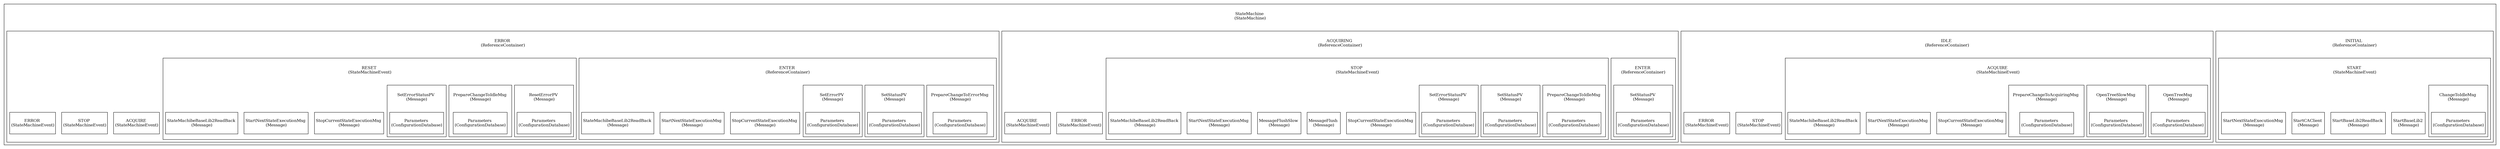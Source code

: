 digraph G {
bgcolor=white
subgraph cluster_StateMachine {
label=<<TABLE border="0" cellborder="0"><TR><TD width="60" height="60"><font point-size="12">StateMachine <BR/>(StateMachine)</font></TD></TR></TABLE>>
subgraph cluster_StateMachineINITIAL {
label=<<TABLE border="0" cellborder="0"><TR><TD width="60" height="60"><font point-size="12">INITIAL <BR/>(ReferenceContainer)</font></TD></TR></TABLE>>
subgraph cluster_StateMachineINITIALSTART {
label=<<TABLE border="0" cellborder="0"><TR><TD width="60" height="60"><font point-size="12">START <BR/>(StateMachineEvent)</font></TD></TR></TABLE>>
StateMachineINITIALSTARTStartBaseLib2 [margin=0, shape=record, style=filled, fillcolor=white, color=black,label=<<TABLE border="0" cellborder="0"><TR><TD width="60" height="60"><font point-size="12">StartBaseLib2 <BR/>(Message)</font></TD></TR></TABLE>>]
StateMachineINITIALSTARTStartBaseLib2ReadBack [margin=0, shape=record, style=filled, fillcolor=white, color=black,label=<<TABLE border="0" cellborder="0"><TR><TD width="60" height="60"><font point-size="12">StartBaseLib2ReadBack <BR/>(Message)</font></TD></TR></TABLE>>]
StateMachineINITIALSTARTStartCAClient [margin=0, shape=record, style=filled, fillcolor=white, color=black,label=<<TABLE border="0" cellborder="0"><TR><TD width="60" height="60"><font point-size="12">StartCAClient <BR/>(Message)</font></TD></TR></TABLE>>]
subgraph cluster_StateMachineINITIALSTARTChangeToIdleMsg {
label=<<TABLE border="0" cellborder="0"><TR><TD width="60" height="60"><font point-size="12">ChangeToIdleMsg <BR/>(Message)</font></TD></TR></TABLE>>
StateMachineINITIALSTARTChangeToIdleMsgParameters [margin=0, shape=record, style=filled, fillcolor=white, color=black,label=<<TABLE border="0" cellborder="0"><TR><TD width="60" height="60"><font point-size="12">Parameters <BR/>(ConfigurationDatabase)</font></TD></TR></TABLE>>]
}
StateMachineINITIALSTARTStartNextStateExecutionMsg [margin=0, shape=record, style=filled, fillcolor=white, color=black,label=<<TABLE border="0" cellborder="0"><TR><TD width="60" height="60"><font point-size="12">StartNextStateExecutionMsg <BR/>(Message)</font></TD></TR></TABLE>>]
}
}
subgraph cluster_StateMachineIDLE {
label=<<TABLE border="0" cellborder="0"><TR><TD width="60" height="60"><font point-size="12">IDLE <BR/>(ReferenceContainer)</font></TD></TR></TABLE>>
subgraph cluster_StateMachineIDLEACQUIRE {
label=<<TABLE border="0" cellborder="0"><TR><TD width="60" height="60"><font point-size="12">ACQUIRE <BR/>(StateMachineEvent)</font></TD></TR></TABLE>>
subgraph cluster_StateMachineIDLEACQUIREOpenTreeMsg {
label=<<TABLE border="0" cellborder="0"><TR><TD width="60" height="60"><font point-size="12">OpenTreeMsg <BR/>(Message)</font></TD></TR></TABLE>>
StateMachineIDLEACQUIREOpenTreeMsgParameters [margin=0, shape=record, style=filled, fillcolor=white, color=black,label=<<TABLE border="0" cellborder="0"><TR><TD width="60" height="60"><font point-size="12">Parameters <BR/>(ConfigurationDatabase)</font></TD></TR></TABLE>>]
}
subgraph cluster_StateMachineIDLEACQUIREOpenTreeSlowMsg {
label=<<TABLE border="0" cellborder="0"><TR><TD width="60" height="60"><font point-size="12">OpenTreeSlowMsg <BR/>(Message)</font></TD></TR></TABLE>>
StateMachineIDLEACQUIREOpenTreeSlowMsgParameters [margin=0, shape=record, style=filled, fillcolor=white, color=black,label=<<TABLE border="0" cellborder="0"><TR><TD width="60" height="60"><font point-size="12">Parameters <BR/>(ConfigurationDatabase)</font></TD></TR></TABLE>>]
}
subgraph cluster_StateMachineIDLEACQUIREPrepareChangeToAcquiringMsg {
label=<<TABLE border="0" cellborder="0"><TR><TD width="60" height="60"><font point-size="12">PrepareChangeToAcquiringMsg <BR/>(Message)</font></TD></TR></TABLE>>
StateMachineIDLEACQUIREPrepareChangeToAcquiringMsgParameters [margin=0, shape=record, style=filled, fillcolor=white, color=black,label=<<TABLE border="0" cellborder="0"><TR><TD width="60" height="60"><font point-size="12">Parameters <BR/>(ConfigurationDatabase)</font></TD></TR></TABLE>>]
}
StateMachineIDLEACQUIREStopCurrentStateExecutionMsg [margin=0, shape=record, style=filled, fillcolor=white, color=black,label=<<TABLE border="0" cellborder="0"><TR><TD width="60" height="60"><font point-size="12">StopCurrentStateExecutionMsg <BR/>(Message)</font></TD></TR></TABLE>>]
StateMachineIDLEACQUIREStartNextStateExecutionMsg [margin=0, shape=record, style=filled, fillcolor=white, color=black,label=<<TABLE border="0" cellborder="0"><TR><TD width="60" height="60"><font point-size="12">StartNextStateExecutionMsg <BR/>(Message)</font></TD></TR></TABLE>>]
StateMachineIDLEACQUIREStateMachibeBaseLib2ReadBack [margin=0, shape=record, style=filled, fillcolor=white, color=black,label=<<TABLE border="0" cellborder="0"><TR><TD width="60" height="60"><font point-size="12">StateMachibeBaseLib2ReadBack <BR/>(Message)</font></TD></TR></TABLE>>]
}
StateMachineIDLESTOP [margin=0, shape=record, style=filled, fillcolor=white, color=black,label=<<TABLE border="0" cellborder="0"><TR><TD width="60" height="60"><font point-size="12">STOP <BR/>(StateMachineEvent)</font></TD></TR></TABLE>>]
StateMachineIDLEERROR [margin=0, shape=record, style=filled, fillcolor=white, color=black,label=<<TABLE border="0" cellborder="0"><TR><TD width="60" height="60"><font point-size="12">ERROR <BR/>(StateMachineEvent)</font></TD></TR></TABLE>>]
}
subgraph cluster_StateMachineACQUIRING {
label=<<TABLE border="0" cellborder="0"><TR><TD width="60" height="60"><font point-size="12">ACQUIRING <BR/>(ReferenceContainer)</font></TD></TR></TABLE>>
subgraph cluster_StateMachineACQUIRINGENTER {
label=<<TABLE border="0" cellborder="0"><TR><TD width="60" height="60"><font point-size="12">ENTER <BR/>(ReferenceContainer)</font></TD></TR></TABLE>>
subgraph cluster_StateMachineACQUIRINGENTERSetStatusPV {
label=<<TABLE border="0" cellborder="0"><TR><TD width="60" height="60"><font point-size="12">SetStatusPV <BR/>(Message)</font></TD></TR></TABLE>>
StateMachineACQUIRINGENTERSetStatusPVParameters [margin=0, shape=record, style=filled, fillcolor=white, color=black,label=<<TABLE border="0" cellborder="0"><TR><TD width="60" height="60"><font point-size="12">Parameters <BR/>(ConfigurationDatabase)</font></TD></TR></TABLE>>]
}
}
StateMachineACQUIRINGERROR [margin=0, shape=record, style=filled, fillcolor=white, color=black,label=<<TABLE border="0" cellborder="0"><TR><TD width="60" height="60"><font point-size="12">ERROR <BR/>(StateMachineEvent)</font></TD></TR></TABLE>>]
subgraph cluster_StateMachineACQUIRINGSTOP {
label=<<TABLE border="0" cellborder="0"><TR><TD width="60" height="60"><font point-size="12">STOP <BR/>(StateMachineEvent)</font></TD></TR></TABLE>>
StateMachineACQUIRINGSTOPStopCurrentStateExecutionMsg [margin=0, shape=record, style=filled, fillcolor=white, color=black,label=<<TABLE border="0" cellborder="0"><TR><TD width="60" height="60"><font point-size="12">StopCurrentStateExecutionMsg <BR/>(Message)</font></TD></TR></TABLE>>]
StateMachineACQUIRINGSTOPMessageFlush [margin=0, shape=record, style=filled, fillcolor=white, color=black,label=<<TABLE border="0" cellborder="0"><TR><TD width="60" height="60"><font point-size="12">MessageFlush <BR/>(Message)</font></TD></TR></TABLE>>]
StateMachineACQUIRINGSTOPMessageFlushSlow [margin=0, shape=record, style=filled, fillcolor=white, color=black,label=<<TABLE border="0" cellborder="0"><TR><TD width="60" height="60"><font point-size="12">MessageFlushSlow <BR/>(Message)</font></TD></TR></TABLE>>]
subgraph cluster_StateMachineACQUIRINGSTOPPrepareChangeToIdleMsg {
label=<<TABLE border="0" cellborder="0"><TR><TD width="60" height="60"><font point-size="12">PrepareChangeToIdleMsg <BR/>(Message)</font></TD></TR></TABLE>>
StateMachineACQUIRINGSTOPPrepareChangeToIdleMsgParameters [margin=0, shape=record, style=filled, fillcolor=white, color=black,label=<<TABLE border="0" cellborder="0"><TR><TD width="60" height="60"><font point-size="12">Parameters <BR/>(ConfigurationDatabase)</font></TD></TR></TABLE>>]
}
subgraph cluster_StateMachineACQUIRINGSTOPSetStatusPV {
label=<<TABLE border="0" cellborder="0"><TR><TD width="60" height="60"><font point-size="12">SetStatusPV <BR/>(Message)</font></TD></TR></TABLE>>
StateMachineACQUIRINGSTOPSetStatusPVParameters [margin=0, shape=record, style=filled, fillcolor=white, color=black,label=<<TABLE border="0" cellborder="0"><TR><TD width="60" height="60"><font point-size="12">Parameters <BR/>(ConfigurationDatabase)</font></TD></TR></TABLE>>]
}
subgraph cluster_StateMachineACQUIRINGSTOPSetErrorStatusPV {
label=<<TABLE border="0" cellborder="0"><TR><TD width="60" height="60"><font point-size="12">SetErrorStatusPV <BR/>(Message)</font></TD></TR></TABLE>>
StateMachineACQUIRINGSTOPSetErrorStatusPVParameters [margin=0, shape=record, style=filled, fillcolor=white, color=black,label=<<TABLE border="0" cellborder="0"><TR><TD width="60" height="60"><font point-size="12">Parameters <BR/>(ConfigurationDatabase)</font></TD></TR></TABLE>>]
}
StateMachineACQUIRINGSTOPStartNextStateExecutionMsg [margin=0, shape=record, style=filled, fillcolor=white, color=black,label=<<TABLE border="0" cellborder="0"><TR><TD width="60" height="60"><font point-size="12">StartNextStateExecutionMsg <BR/>(Message)</font></TD></TR></TABLE>>]
StateMachineACQUIRINGSTOPStateMachibeBaseLib2ReadBack [margin=0, shape=record, style=filled, fillcolor=white, color=black,label=<<TABLE border="0" cellborder="0"><TR><TD width="60" height="60"><font point-size="12">StateMachibeBaseLib2ReadBack <BR/>(Message)</font></TD></TR></TABLE>>]
}
StateMachineACQUIRINGACQUIRE [margin=0, shape=record, style=filled, fillcolor=white, color=black,label=<<TABLE border="0" cellborder="0"><TR><TD width="60" height="60"><font point-size="12">ACQUIRE <BR/>(StateMachineEvent)</font></TD></TR></TABLE>>]
}
subgraph cluster_StateMachineERROR {
label=<<TABLE border="0" cellborder="0"><TR><TD width="60" height="60"><font point-size="12">ERROR <BR/>(ReferenceContainer)</font></TD></TR></TABLE>>
subgraph cluster_StateMachineERRORENTER {
label=<<TABLE border="0" cellborder="0"><TR><TD width="60" height="60"><font point-size="12">ENTER <BR/>(ReferenceContainer)</font></TD></TR></TABLE>>
StateMachineERRORENTERStopCurrentStateExecutionMsg [margin=0, shape=record, style=filled, fillcolor=white, color=black,label=<<TABLE border="0" cellborder="0"><TR><TD width="60" height="60"><font point-size="12">StopCurrentStateExecutionMsg <BR/>(Message)</font></TD></TR></TABLE>>]
subgraph cluster_StateMachineERRORENTERPrepareChangeToErrorMsg {
label=<<TABLE border="0" cellborder="0"><TR><TD width="60" height="60"><font point-size="12">PrepareChangeToErrorMsg <BR/>(Message)</font></TD></TR></TABLE>>
StateMachineERRORENTERPrepareChangeToErrorMsgParameters [margin=0, shape=record, style=filled, fillcolor=white, color=black,label=<<TABLE border="0" cellborder="0"><TR><TD width="60" height="60"><font point-size="12">Parameters <BR/>(ConfigurationDatabase)</font></TD></TR></TABLE>>]
}
StateMachineERRORENTERStartNextStateExecutionMsg [margin=0, shape=record, style=filled, fillcolor=white, color=black,label=<<TABLE border="0" cellborder="0"><TR><TD width="60" height="60"><font point-size="12">StartNextStateExecutionMsg <BR/>(Message)</font></TD></TR></TABLE>>]
subgraph cluster_StateMachineERRORENTERSetStatusPV {
label=<<TABLE border="0" cellborder="0"><TR><TD width="60" height="60"><font point-size="12">SetStatusPV <BR/>(Message)</font></TD></TR></TABLE>>
StateMachineERRORENTERSetStatusPVParameters [margin=0, shape=record, style=filled, fillcolor=white, color=black,label=<<TABLE border="0" cellborder="0"><TR><TD width="60" height="60"><font point-size="12">Parameters <BR/>(ConfigurationDatabase)</font></TD></TR></TABLE>>]
}
subgraph cluster_StateMachineERRORENTERSetErrorPV {
label=<<TABLE border="0" cellborder="0"><TR><TD width="60" height="60"><font point-size="12">SetErrorPV <BR/>(Message)</font></TD></TR></TABLE>>
StateMachineERRORENTERSetErrorPVParameters [margin=0, shape=record, style=filled, fillcolor=white, color=black,label=<<TABLE border="0" cellborder="0"><TR><TD width="60" height="60"><font point-size="12">Parameters <BR/>(ConfigurationDatabase)</font></TD></TR></TABLE>>]
}
StateMachineERRORENTERStateMachibeBaseLib2ReadBack [margin=0, shape=record, style=filled, fillcolor=white, color=black,label=<<TABLE border="0" cellborder="0"><TR><TD width="60" height="60"><font point-size="12">StateMachibeBaseLib2ReadBack <BR/>(Message)</font></TD></TR></TABLE>>]
}
subgraph cluster_StateMachineERRORRESET {
label=<<TABLE border="0" cellborder="0"><TR><TD width="60" height="60"><font point-size="12">RESET <BR/>(StateMachineEvent)</font></TD></TR></TABLE>>
StateMachineERRORRESETStopCurrentStateExecutionMsg [margin=0, shape=record, style=filled, fillcolor=white, color=black,label=<<TABLE border="0" cellborder="0"><TR><TD width="60" height="60"><font point-size="12">StopCurrentStateExecutionMsg <BR/>(Message)</font></TD></TR></TABLE>>]
subgraph cluster_StateMachineERRORRESETResetErrorPV {
label=<<TABLE border="0" cellborder="0"><TR><TD width="60" height="60"><font point-size="12">ResetErrorPV <BR/>(Message)</font></TD></TR></TABLE>>
StateMachineERRORRESETResetErrorPVParameters [margin=0, shape=record, style=filled, fillcolor=white, color=black,label=<<TABLE border="0" cellborder="0"><TR><TD width="60" height="60"><font point-size="12">Parameters <BR/>(ConfigurationDatabase)</font></TD></TR></TABLE>>]
}
subgraph cluster_StateMachineERRORRESETPrepareChangeToIdleMsg {
label=<<TABLE border="0" cellborder="0"><TR><TD width="60" height="60"><font point-size="12">PrepareChangeToIdleMsg <BR/>(Message)</font></TD></TR></TABLE>>
StateMachineERRORRESETPrepareChangeToIdleMsgParameters [margin=0, shape=record, style=filled, fillcolor=white, color=black,label=<<TABLE border="0" cellborder="0"><TR><TD width="60" height="60"><font point-size="12">Parameters <BR/>(ConfigurationDatabase)</font></TD></TR></TABLE>>]
}
StateMachineERRORRESETStartNextStateExecutionMsg [margin=0, shape=record, style=filled, fillcolor=white, color=black,label=<<TABLE border="0" cellborder="0"><TR><TD width="60" height="60"><font point-size="12">StartNextStateExecutionMsg <BR/>(Message)</font></TD></TR></TABLE>>]
subgraph cluster_StateMachineERRORRESETSetErrorStatusPV {
label=<<TABLE border="0" cellborder="0"><TR><TD width="60" height="60"><font point-size="12">SetErrorStatusPV <BR/>(Message)</font></TD></TR></TABLE>>
StateMachineERRORRESETSetErrorStatusPVParameters [margin=0, shape=record, style=filled, fillcolor=white, color=black,label=<<TABLE border="0" cellborder="0"><TR><TD width="60" height="60"><font point-size="12">Parameters <BR/>(ConfigurationDatabase)</font></TD></TR></TABLE>>]
}
StateMachineERRORRESETStateMachibeBaseLib2ReadBack [margin=0, shape=record, style=filled, fillcolor=white, color=black,label=<<TABLE border="0" cellborder="0"><TR><TD width="60" height="60"><font point-size="12">StateMachibeBaseLib2ReadBack <BR/>(Message)</font></TD></TR></TABLE>>]
}
StateMachineERRORACQUIRE [margin=0, shape=record, style=filled, fillcolor=white, color=black,label=<<TABLE border="0" cellborder="0"><TR><TD width="60" height="60"><font point-size="12">ACQUIRE <BR/>(StateMachineEvent)</font></TD></TR></TABLE>>]
StateMachineERRORSTOP [margin=0, shape=record, style=filled, fillcolor=white, color=black,label=<<TABLE border="0" cellborder="0"><TR><TD width="60" height="60"><font point-size="12">STOP <BR/>(StateMachineEvent)</font></TD></TR></TABLE>>]
StateMachineERRORERROR [margin=0, shape=record, style=filled, fillcolor=white, color=black,label=<<TABLE border="0" cellborder="0"><TR><TD width="60" height="60"><font point-size="12">ERROR <BR/>(StateMachineEvent)</font></TD></TR></TABLE>>]
}
}
}
